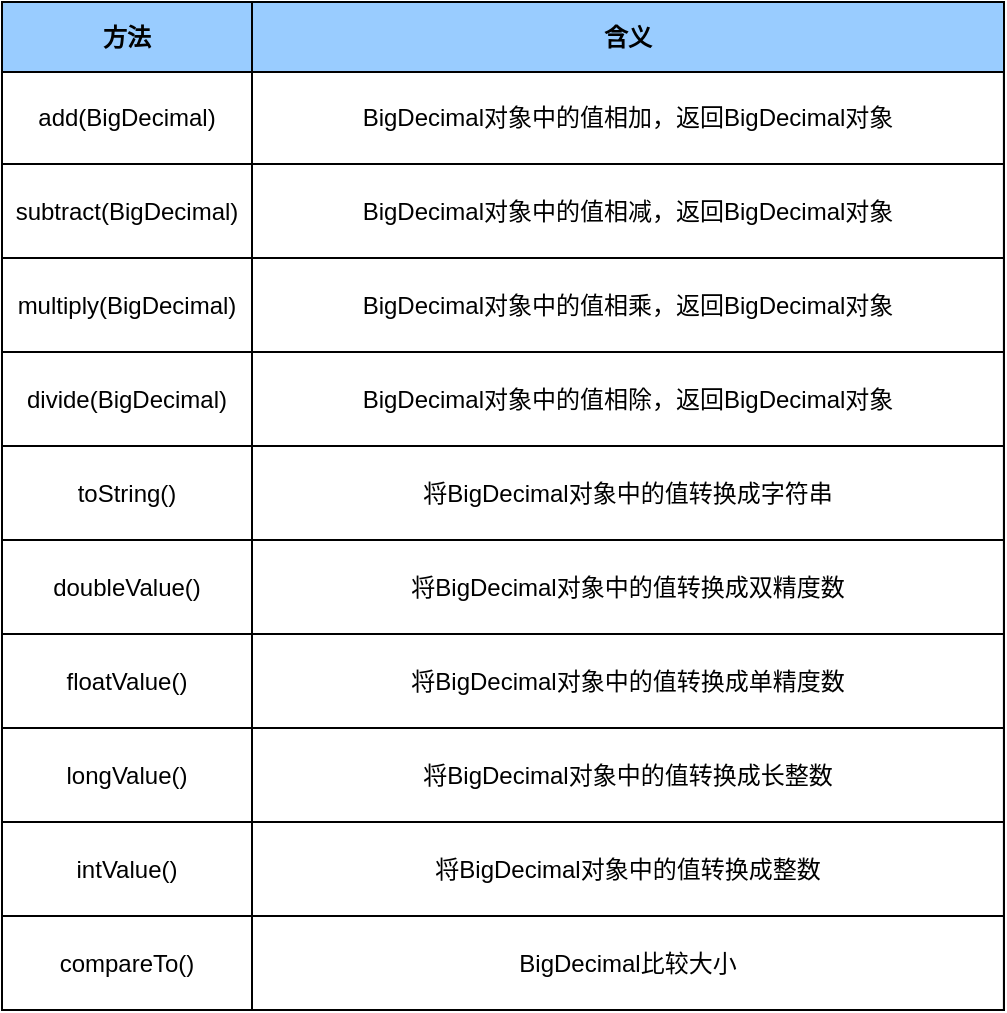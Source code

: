 <mxfile version="22.0.8" type="github">
  <diagram name="BigDecimal" id="ZGPOU9bdRQMk_ABTPPWa">
    <mxGraphModel dx="1050" dy="534" grid="0" gridSize="10" guides="1" tooltips="1" connect="1" arrows="1" fold="1" page="1" pageScale="1" pageWidth="827" pageHeight="1169" math="0" shadow="0">
      <root>
        <mxCell id="0" />
        <mxCell id="1" parent="0" />
        <mxCell id="rO_0RzukYQUUVJJy2ZyT-1" value="" style="childLayout=tableLayout;recursiveResize=0;shadow=0;fillColor=none;" vertex="1" parent="1">
          <mxGeometry x="160" y="141" width="500.95" height="504" as="geometry" />
        </mxCell>
        <mxCell id="rO_0RzukYQUUVJJy2ZyT-2" value="" style="shape=tableRow;horizontal=0;startSize=0;swimlaneHead=0;swimlaneBody=0;top=0;left=0;bottom=0;right=0;dropTarget=0;collapsible=0;recursiveResize=0;expand=0;fontStyle=0;fillColor=none;strokeColor=inherit;" vertex="1" parent="rO_0RzukYQUUVJJy2ZyT-1">
          <mxGeometry width="500.95" height="35" as="geometry" />
        </mxCell>
        <mxCell id="rO_0RzukYQUUVJJy2ZyT-3" value="方法" style="connectable=0;recursiveResize=0;strokeColor=inherit;fillColor=#99CCFF;align=center;whiteSpace=wrap;html=1;fontStyle=1" vertex="1" parent="rO_0RzukYQUUVJJy2ZyT-2">
          <mxGeometry width="125" height="35" as="geometry">
            <mxRectangle width="125" height="35" as="alternateBounds" />
          </mxGeometry>
        </mxCell>
        <mxCell id="rO_0RzukYQUUVJJy2ZyT-4" value="含义" style="connectable=0;recursiveResize=0;strokeColor=inherit;fillColor=#99CCFF;align=center;whiteSpace=wrap;html=1;fontStyle=1" vertex="1" parent="rO_0RzukYQUUVJJy2ZyT-2">
          <mxGeometry x="125" width="376" height="35" as="geometry">
            <mxRectangle width="376" height="35" as="alternateBounds" />
          </mxGeometry>
        </mxCell>
        <mxCell id="rO_0RzukYQUUVJJy2ZyT-6" style="shape=tableRow;horizontal=0;startSize=0;swimlaneHead=0;swimlaneBody=0;top=0;left=0;bottom=0;right=0;dropTarget=0;collapsible=0;recursiveResize=0;expand=0;fontStyle=0;fillColor=none;strokeColor=inherit;" vertex="1" parent="rO_0RzukYQUUVJJy2ZyT-1">
          <mxGeometry y="35" width="500.95" height="46" as="geometry" />
        </mxCell>
        <mxCell id="rO_0RzukYQUUVJJy2ZyT-7" value="add(BigDecimal)" style="connectable=0;recursiveResize=0;strokeColor=inherit;fillColor=none;align=center;whiteSpace=wrap;html=1;" vertex="1" parent="rO_0RzukYQUUVJJy2ZyT-6">
          <mxGeometry width="125" height="46" as="geometry">
            <mxRectangle width="125" height="46" as="alternateBounds" />
          </mxGeometry>
        </mxCell>
        <mxCell id="rO_0RzukYQUUVJJy2ZyT-8" value="BigDecimal对象中的值相加，返回BigDecimal对象" style="connectable=0;recursiveResize=0;strokeColor=inherit;fillColor=none;align=center;whiteSpace=wrap;html=1;" vertex="1" parent="rO_0RzukYQUUVJJy2ZyT-6">
          <mxGeometry x="125" width="376" height="46" as="geometry">
            <mxRectangle width="376" height="46" as="alternateBounds" />
          </mxGeometry>
        </mxCell>
        <mxCell id="rO_0RzukYQUUVJJy2ZyT-10" style="shape=tableRow;horizontal=0;startSize=0;swimlaneHead=0;swimlaneBody=0;top=0;left=0;bottom=0;right=0;dropTarget=0;collapsible=0;recursiveResize=0;expand=0;fontStyle=0;fillColor=none;strokeColor=inherit;" vertex="1" parent="rO_0RzukYQUUVJJy2ZyT-1">
          <mxGeometry y="81" width="500.95" height="47" as="geometry" />
        </mxCell>
        <mxCell id="rO_0RzukYQUUVJJy2ZyT-11" value="subtract(BigDecimal)" style="connectable=0;recursiveResize=0;strokeColor=inherit;fillColor=none;align=center;whiteSpace=wrap;html=1;" vertex="1" parent="rO_0RzukYQUUVJJy2ZyT-10">
          <mxGeometry width="125" height="47" as="geometry">
            <mxRectangle width="125" height="47" as="alternateBounds" />
          </mxGeometry>
        </mxCell>
        <mxCell id="rO_0RzukYQUUVJJy2ZyT-12" value="BigDecimal对象中的值相减，返回BigDecimal对象" style="connectable=0;recursiveResize=0;strokeColor=inherit;fillColor=none;align=center;whiteSpace=wrap;html=1;" vertex="1" parent="rO_0RzukYQUUVJJy2ZyT-10">
          <mxGeometry x="125" width="376" height="47" as="geometry">
            <mxRectangle width="376" height="47" as="alternateBounds" />
          </mxGeometry>
        </mxCell>
        <mxCell id="rO_0RzukYQUUVJJy2ZyT-14" style="shape=tableRow;horizontal=0;startSize=0;swimlaneHead=0;swimlaneBody=0;top=0;left=0;bottom=0;right=0;dropTarget=0;collapsible=0;recursiveResize=0;expand=0;fontStyle=0;fillColor=none;strokeColor=inherit;" vertex="1" parent="rO_0RzukYQUUVJJy2ZyT-1">
          <mxGeometry y="128" width="500.95" height="47" as="geometry" />
        </mxCell>
        <mxCell id="rO_0RzukYQUUVJJy2ZyT-15" value="multiply(BigDecimal)" style="connectable=0;recursiveResize=0;strokeColor=inherit;fillColor=none;align=center;whiteSpace=wrap;html=1;" vertex="1" parent="rO_0RzukYQUUVJJy2ZyT-14">
          <mxGeometry width="125" height="47" as="geometry">
            <mxRectangle width="125" height="47" as="alternateBounds" />
          </mxGeometry>
        </mxCell>
        <mxCell id="rO_0RzukYQUUVJJy2ZyT-16" value="BigDecimal对象中的值相乘，返回BigDecimal对象" style="connectable=0;recursiveResize=0;strokeColor=inherit;fillColor=none;align=center;whiteSpace=wrap;html=1;" vertex="1" parent="rO_0RzukYQUUVJJy2ZyT-14">
          <mxGeometry x="125" width="376" height="47" as="geometry">
            <mxRectangle width="376" height="47" as="alternateBounds" />
          </mxGeometry>
        </mxCell>
        <mxCell id="rO_0RzukYQUUVJJy2ZyT-17" style="shape=tableRow;horizontal=0;startSize=0;swimlaneHead=0;swimlaneBody=0;top=0;left=0;bottom=0;right=0;dropTarget=0;collapsible=0;recursiveResize=0;expand=0;fontStyle=0;fillColor=none;strokeColor=inherit;" vertex="1" parent="rO_0RzukYQUUVJJy2ZyT-1">
          <mxGeometry y="175" width="500.95" height="47" as="geometry" />
        </mxCell>
        <mxCell id="rO_0RzukYQUUVJJy2ZyT-18" value="divide(BigDecimal)" style="connectable=0;recursiveResize=0;strokeColor=inherit;fillColor=none;align=center;whiteSpace=wrap;html=1;" vertex="1" parent="rO_0RzukYQUUVJJy2ZyT-17">
          <mxGeometry width="125" height="47" as="geometry">
            <mxRectangle width="125" height="47" as="alternateBounds" />
          </mxGeometry>
        </mxCell>
        <mxCell id="rO_0RzukYQUUVJJy2ZyT-19" value="BigDecimal对象中的值相除，返回BigDecimal对象" style="connectable=0;recursiveResize=0;strokeColor=inherit;fillColor=none;align=center;whiteSpace=wrap;html=1;" vertex="1" parent="rO_0RzukYQUUVJJy2ZyT-17">
          <mxGeometry x="125" width="376" height="47" as="geometry">
            <mxRectangle width="376" height="47" as="alternateBounds" />
          </mxGeometry>
        </mxCell>
        <mxCell id="rO_0RzukYQUUVJJy2ZyT-20" style="shape=tableRow;horizontal=0;startSize=0;swimlaneHead=0;swimlaneBody=0;top=0;left=0;bottom=0;right=0;dropTarget=0;collapsible=0;recursiveResize=0;expand=0;fontStyle=0;fillColor=none;strokeColor=inherit;" vertex="1" parent="rO_0RzukYQUUVJJy2ZyT-1">
          <mxGeometry y="222" width="500.95" height="47" as="geometry" />
        </mxCell>
        <mxCell id="rO_0RzukYQUUVJJy2ZyT-21" value="toString()" style="connectable=0;recursiveResize=0;strokeColor=inherit;fillColor=none;align=center;whiteSpace=wrap;html=1;" vertex="1" parent="rO_0RzukYQUUVJJy2ZyT-20">
          <mxGeometry width="125" height="47" as="geometry">
            <mxRectangle width="125" height="47" as="alternateBounds" />
          </mxGeometry>
        </mxCell>
        <mxCell id="rO_0RzukYQUUVJJy2ZyT-22" value="将BigDecimal对象中的值转换成字符串" style="connectable=0;recursiveResize=0;strokeColor=inherit;fillColor=none;align=center;whiteSpace=wrap;html=1;" vertex="1" parent="rO_0RzukYQUUVJJy2ZyT-20">
          <mxGeometry x="125" width="376" height="47" as="geometry">
            <mxRectangle width="376" height="47" as="alternateBounds" />
          </mxGeometry>
        </mxCell>
        <mxCell id="rO_0RzukYQUUVJJy2ZyT-23" style="shape=tableRow;horizontal=0;startSize=0;swimlaneHead=0;swimlaneBody=0;top=0;left=0;bottom=0;right=0;dropTarget=0;collapsible=0;recursiveResize=0;expand=0;fontStyle=0;fillColor=none;strokeColor=inherit;" vertex="1" parent="rO_0RzukYQUUVJJy2ZyT-1">
          <mxGeometry y="269" width="500.95" height="47" as="geometry" />
        </mxCell>
        <mxCell id="rO_0RzukYQUUVJJy2ZyT-24" value="doubleValue()" style="connectable=0;recursiveResize=0;strokeColor=inherit;fillColor=none;align=center;whiteSpace=wrap;html=1;" vertex="1" parent="rO_0RzukYQUUVJJy2ZyT-23">
          <mxGeometry width="125" height="47" as="geometry">
            <mxRectangle width="125" height="47" as="alternateBounds" />
          </mxGeometry>
        </mxCell>
        <mxCell id="rO_0RzukYQUUVJJy2ZyT-25" value="将BigDecimal对象中的值转换成双精度数" style="connectable=0;recursiveResize=0;strokeColor=inherit;fillColor=none;align=center;whiteSpace=wrap;html=1;" vertex="1" parent="rO_0RzukYQUUVJJy2ZyT-23">
          <mxGeometry x="125" width="376" height="47" as="geometry">
            <mxRectangle width="376" height="47" as="alternateBounds" />
          </mxGeometry>
        </mxCell>
        <mxCell id="rO_0RzukYQUUVJJy2ZyT-26" style="shape=tableRow;horizontal=0;startSize=0;swimlaneHead=0;swimlaneBody=0;top=0;left=0;bottom=0;right=0;dropTarget=0;collapsible=0;recursiveResize=0;expand=0;fontStyle=0;fillColor=none;strokeColor=inherit;" vertex="1" parent="rO_0RzukYQUUVJJy2ZyT-1">
          <mxGeometry y="316" width="500.95" height="47" as="geometry" />
        </mxCell>
        <mxCell id="rO_0RzukYQUUVJJy2ZyT-27" value="floatValue()" style="connectable=0;recursiveResize=0;strokeColor=inherit;fillColor=none;align=center;whiteSpace=wrap;html=1;" vertex="1" parent="rO_0RzukYQUUVJJy2ZyT-26">
          <mxGeometry width="125" height="47" as="geometry">
            <mxRectangle width="125" height="47" as="alternateBounds" />
          </mxGeometry>
        </mxCell>
        <mxCell id="rO_0RzukYQUUVJJy2ZyT-28" value="将BigDecimal对象中的值转换成单精度数" style="connectable=0;recursiveResize=0;strokeColor=inherit;fillColor=none;align=center;whiteSpace=wrap;html=1;" vertex="1" parent="rO_0RzukYQUUVJJy2ZyT-26">
          <mxGeometry x="125" width="376" height="47" as="geometry">
            <mxRectangle width="376" height="47" as="alternateBounds" />
          </mxGeometry>
        </mxCell>
        <mxCell id="rO_0RzukYQUUVJJy2ZyT-29" style="shape=tableRow;horizontal=0;startSize=0;swimlaneHead=0;swimlaneBody=0;top=0;left=0;bottom=0;right=0;dropTarget=0;collapsible=0;recursiveResize=0;expand=0;fontStyle=0;fillColor=none;strokeColor=inherit;" vertex="1" parent="rO_0RzukYQUUVJJy2ZyT-1">
          <mxGeometry y="363" width="500.95" height="47" as="geometry" />
        </mxCell>
        <mxCell id="rO_0RzukYQUUVJJy2ZyT-30" value="longValue()" style="connectable=0;recursiveResize=0;strokeColor=inherit;fillColor=none;align=center;whiteSpace=wrap;html=1;" vertex="1" parent="rO_0RzukYQUUVJJy2ZyT-29">
          <mxGeometry width="125" height="47" as="geometry">
            <mxRectangle width="125" height="47" as="alternateBounds" />
          </mxGeometry>
        </mxCell>
        <mxCell id="rO_0RzukYQUUVJJy2ZyT-31" value="将BigDecimal对象中的值转换成长整数" style="connectable=0;recursiveResize=0;strokeColor=inherit;fillColor=none;align=center;whiteSpace=wrap;html=1;" vertex="1" parent="rO_0RzukYQUUVJJy2ZyT-29">
          <mxGeometry x="125" width="376" height="47" as="geometry">
            <mxRectangle width="376" height="47" as="alternateBounds" />
          </mxGeometry>
        </mxCell>
        <mxCell id="rO_0RzukYQUUVJJy2ZyT-32" style="shape=tableRow;horizontal=0;startSize=0;swimlaneHead=0;swimlaneBody=0;top=0;left=0;bottom=0;right=0;dropTarget=0;collapsible=0;recursiveResize=0;expand=0;fontStyle=0;fillColor=none;strokeColor=inherit;" vertex="1" parent="rO_0RzukYQUUVJJy2ZyT-1">
          <mxGeometry y="410" width="500.95" height="47" as="geometry" />
        </mxCell>
        <mxCell id="rO_0RzukYQUUVJJy2ZyT-33" value="intValue()" style="connectable=0;recursiveResize=0;strokeColor=inherit;fillColor=none;align=center;whiteSpace=wrap;html=1;" vertex="1" parent="rO_0RzukYQUUVJJy2ZyT-32">
          <mxGeometry width="125" height="47" as="geometry">
            <mxRectangle width="125" height="47" as="alternateBounds" />
          </mxGeometry>
        </mxCell>
        <mxCell id="rO_0RzukYQUUVJJy2ZyT-34" value="将BigDecimal对象中的值转换成整数" style="connectable=0;recursiveResize=0;strokeColor=inherit;fillColor=none;align=center;whiteSpace=wrap;html=1;" vertex="1" parent="rO_0RzukYQUUVJJy2ZyT-32">
          <mxGeometry x="125" width="376" height="47" as="geometry">
            <mxRectangle width="376" height="47" as="alternateBounds" />
          </mxGeometry>
        </mxCell>
        <mxCell id="rO_0RzukYQUUVJJy2ZyT-35" style="shape=tableRow;horizontal=0;startSize=0;swimlaneHead=0;swimlaneBody=0;top=0;left=0;bottom=0;right=0;dropTarget=0;collapsible=0;recursiveResize=0;expand=0;fontStyle=0;fillColor=none;strokeColor=inherit;" vertex="1" parent="rO_0RzukYQUUVJJy2ZyT-1">
          <mxGeometry y="457" width="500.95" height="47" as="geometry" />
        </mxCell>
        <mxCell id="rO_0RzukYQUUVJJy2ZyT-36" value="compareTo()" style="connectable=0;recursiveResize=0;strokeColor=inherit;fillColor=none;align=center;whiteSpace=wrap;html=1;" vertex="1" parent="rO_0RzukYQUUVJJy2ZyT-35">
          <mxGeometry width="125" height="47" as="geometry">
            <mxRectangle width="125" height="47" as="alternateBounds" />
          </mxGeometry>
        </mxCell>
        <mxCell id="rO_0RzukYQUUVJJy2ZyT-37" value="BigDecimal比较大小" style="connectable=0;recursiveResize=0;strokeColor=inherit;fillColor=none;align=center;whiteSpace=wrap;html=1;" vertex="1" parent="rO_0RzukYQUUVJJy2ZyT-35">
          <mxGeometry x="125" width="376" height="47" as="geometry">
            <mxRectangle width="376" height="47" as="alternateBounds" />
          </mxGeometry>
        </mxCell>
      </root>
    </mxGraphModel>
  </diagram>
</mxfile>
